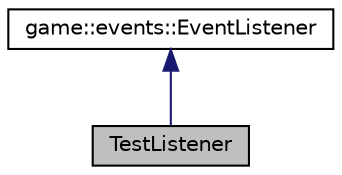 digraph "TestListener"
{
 // LATEX_PDF_SIZE
  edge [fontname="Helvetica",fontsize="10",labelfontname="Helvetica",labelfontsize="10"];
  node [fontname="Helvetica",fontsize="10",shape=record];
  Node1 [label="TestListener",height=0.2,width=0.4,color="black", fillcolor="grey75", style="filled", fontcolor="black",tooltip=" "];
  Node2 -> Node1 [dir="back",color="midnightblue",fontsize="10",style="solid",fontname="Helvetica"];
  Node2 [label="game::events::EventListener",height=0.2,width=0.4,color="black", fillcolor="white", style="filled",URL="$classgame_1_1events_1_1_event_listener.html",tooltip="This is the interface each class who wants to listen to events must implement."];
}
